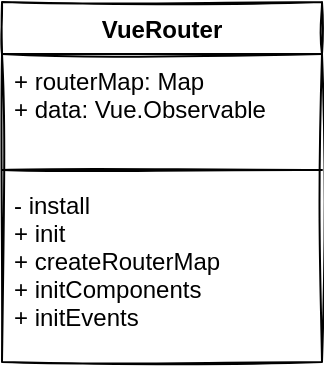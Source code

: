 <mxfile>
    <diagram id="oyKXX7RlZhYf2wLDanrX" name="第 1 页">
        <mxGraphModel dx="668" dy="504" grid="1" gridSize="10" guides="1" tooltips="1" connect="1" arrows="1" fold="1" page="1" pageScale="1" pageWidth="1600" pageHeight="900" math="0" shadow="0">
            <root>
                <mxCell id="0"/>
                <mxCell id="1" parent="0"/>
                <mxCell id="3" value="VueRouter" style="swimlane;fontStyle=1;align=center;verticalAlign=top;childLayout=stackLayout;horizontal=1;startSize=26;horizontalStack=0;resizeParent=1;resizeParentMax=0;resizeLast=0;collapsible=1;marginBottom=0;sketch=1;" vertex="1" parent="1">
                    <mxGeometry x="170" y="110" width="160" height="180" as="geometry"/>
                </mxCell>
                <mxCell id="4" value="+ routerMap: Map&#10;+ data: Vue.Observable&#10;" style="text;strokeColor=none;fillColor=none;align=left;verticalAlign=top;spacingLeft=4;spacingRight=4;overflow=hidden;rotatable=0;points=[[0,0.5],[1,0.5]];portConstraint=eastwest;sketch=1;" vertex="1" parent="3">
                    <mxGeometry y="26" width="160" height="54" as="geometry"/>
                </mxCell>
                <mxCell id="5" value="" style="line;strokeWidth=1;fillColor=none;align=left;verticalAlign=middle;spacingTop=-1;spacingLeft=3;spacingRight=3;rotatable=0;labelPosition=right;points=[];portConstraint=eastwest;sketch=1;" vertex="1" parent="3">
                    <mxGeometry y="80" width="160" height="8" as="geometry"/>
                </mxCell>
                <mxCell id="6" value="- install&#10;+ init&#10;+ createRouterMap&#10;+ initComponents&#10;+ initEvents" style="text;strokeColor=none;fillColor=none;align=left;verticalAlign=top;spacingLeft=4;spacingRight=4;overflow=hidden;rotatable=0;points=[[0,0.5],[1,0.5]];portConstraint=eastwest;sketch=1;" vertex="1" parent="3">
                    <mxGeometry y="88" width="160" height="92" as="geometry"/>
                </mxCell>
            </root>
        </mxGraphModel>
    </diagram>
</mxfile>
